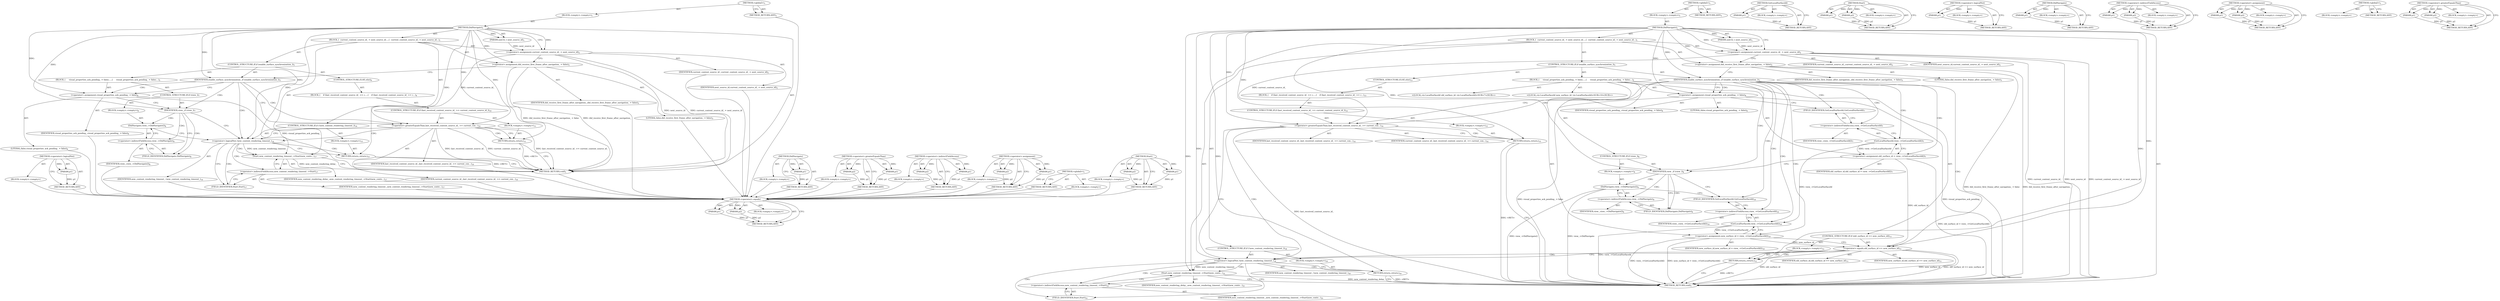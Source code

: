 digraph "Start" {
vulnerable_107 [label=<(METHOD,&lt;operator&gt;.equals)>];
vulnerable_108 [label=<(PARAM,p1)>];
vulnerable_109 [label=<(PARAM,p2)>];
vulnerable_110 [label=<(BLOCK,&lt;empty&gt;,&lt;empty&gt;)>];
vulnerable_111 [label=<(METHOD_RETURN,ANY)>];
vulnerable_6 [label=<(METHOD,&lt;global&gt;)<SUB>1</SUB>>];
vulnerable_7 [label=<(BLOCK,&lt;empty&gt;,&lt;empty&gt;)<SUB>1</SUB>>];
vulnerable_8 [label=<(METHOD,DidNavigate)<SUB>1</SUB>>];
vulnerable_9 [label=<(PARAM,uint32_t next_source_id)<SUB>1</SUB>>];
vulnerable_10 [label=<(BLOCK,{
  current_content_source_id_ = next_source_id...,{
  current_content_source_id_ = next_source_id...)<SUB>1</SUB>>];
vulnerable_11 [label=<(&lt;operator&gt;.assignment,current_content_source_id_ = next_source_id)<SUB>2</SUB>>];
vulnerable_12 [label=<(IDENTIFIER,current_content_source_id_,current_content_source_id_ = next_source_id)<SUB>2</SUB>>];
vulnerable_13 [label=<(IDENTIFIER,next_source_id,current_content_source_id_ = next_source_id)<SUB>2</SUB>>];
vulnerable_14 [label=<(&lt;operator&gt;.assignment,did_receive_first_frame_after_navigation_ = false)<SUB>3</SUB>>];
vulnerable_15 [label=<(IDENTIFIER,did_receive_first_frame_after_navigation_,did_receive_first_frame_after_navigation_ = false)<SUB>3</SUB>>];
vulnerable_16 [label=<(LITERAL,false,did_receive_first_frame_after_navigation_ = false)<SUB>3</SUB>>];
vulnerable_17 [label=<(CONTROL_STRUCTURE,IF,if (enable_surface_synchronization_))<SUB>5</SUB>>];
vulnerable_18 [label=<(IDENTIFIER,enable_surface_synchronization_,if (enable_surface_synchronization_))<SUB>5</SUB>>];
vulnerable_19 [label=<(BLOCK,{
     visual_properties_ack_pending_ = false;
...,{
     visual_properties_ack_pending_ = false;
...)<SUB>5</SUB>>];
vulnerable_20 [label=<(&lt;operator&gt;.assignment,visual_properties_ack_pending_ = false)<SUB>6</SUB>>];
vulnerable_21 [label=<(IDENTIFIER,visual_properties_ack_pending_,visual_properties_ack_pending_ = false)<SUB>6</SUB>>];
vulnerable_22 [label=<(LITERAL,false,visual_properties_ack_pending_ = false)<SUB>6</SUB>>];
vulnerable_23 [label="<(LOCAL,viz.LocalSurfaceId old_surface_id: viz.LocalSurfaceId)<SUB>7</SUB>>"];
vulnerable_24 [label=<(&lt;operator&gt;.assignment,old_surface_id = view_-&gt;GetLocalSurfaceId())<SUB>7</SUB>>];
vulnerable_25 [label=<(IDENTIFIER,old_surface_id,old_surface_id = view_-&gt;GetLocalSurfaceId())<SUB>7</SUB>>];
vulnerable_26 [label=<(GetLocalSurfaceId,view_-&gt;GetLocalSurfaceId())<SUB>7</SUB>>];
vulnerable_27 [label=<(&lt;operator&gt;.indirectFieldAccess,view_-&gt;GetLocalSurfaceId)<SUB>7</SUB>>];
vulnerable_28 [label=<(IDENTIFIER,view_,view_-&gt;GetLocalSurfaceId())<SUB>7</SUB>>];
vulnerable_29 [label=<(FIELD_IDENTIFIER,GetLocalSurfaceId,GetLocalSurfaceId)<SUB>7</SUB>>];
vulnerable_30 [label=<(CONTROL_STRUCTURE,IF,if (view_))<SUB>8</SUB>>];
vulnerable_31 [label=<(IDENTIFIER,view_,if (view_))<SUB>8</SUB>>];
vulnerable_32 [label=<(BLOCK,&lt;empty&gt;,&lt;empty&gt;)<SUB>9</SUB>>];
vulnerable_33 [label=<(DidNavigate,view_-&gt;DidNavigate())<SUB>9</SUB>>];
vulnerable_34 [label=<(&lt;operator&gt;.indirectFieldAccess,view_-&gt;DidNavigate)<SUB>9</SUB>>];
vulnerable_35 [label=<(IDENTIFIER,view_,view_-&gt;DidNavigate())<SUB>9</SUB>>];
vulnerable_36 [label=<(FIELD_IDENTIFIER,DidNavigate,DidNavigate)<SUB>9</SUB>>];
vulnerable_37 [label="<(LOCAL,viz.LocalSurfaceId new_surface_id: viz.LocalSurfaceId)<SUB>10</SUB>>"];
vulnerable_38 [label=<(&lt;operator&gt;.assignment,new_surface_id = view_-&gt;GetLocalSurfaceId())<SUB>10</SUB>>];
vulnerable_39 [label=<(IDENTIFIER,new_surface_id,new_surface_id = view_-&gt;GetLocalSurfaceId())<SUB>10</SUB>>];
vulnerable_40 [label=<(GetLocalSurfaceId,view_-&gt;GetLocalSurfaceId())<SUB>10</SUB>>];
vulnerable_41 [label=<(&lt;operator&gt;.indirectFieldAccess,view_-&gt;GetLocalSurfaceId)<SUB>10</SUB>>];
vulnerable_42 [label=<(IDENTIFIER,view_,view_-&gt;GetLocalSurfaceId())<SUB>10</SUB>>];
vulnerable_43 [label=<(FIELD_IDENTIFIER,GetLocalSurfaceId,GetLocalSurfaceId)<SUB>10</SUB>>];
vulnerable_44 [label=<(CONTROL_STRUCTURE,IF,if (old_surface_id == new_surface_id))<SUB>11</SUB>>];
vulnerable_45 [label=<(&lt;operator&gt;.equals,old_surface_id == new_surface_id)<SUB>11</SUB>>];
vulnerable_46 [label=<(IDENTIFIER,old_surface_id,old_surface_id == new_surface_id)<SUB>11</SUB>>];
vulnerable_47 [label=<(IDENTIFIER,new_surface_id,old_surface_id == new_surface_id)<SUB>11</SUB>>];
vulnerable_48 [label=<(BLOCK,&lt;empty&gt;,&lt;empty&gt;)<SUB>12</SUB>>];
vulnerable_49 [label=<(RETURN,return;,return;)<SUB>12</SUB>>];
vulnerable_50 [label=<(CONTROL_STRUCTURE,ELSE,else)<SUB>13</SUB>>];
vulnerable_51 [label=<(BLOCK,{
    if (last_received_content_source_id_ &gt;= c...,{
    if (last_received_content_source_id_ &gt;= c...)<SUB>13</SUB>>];
vulnerable_52 [label=<(CONTROL_STRUCTURE,IF,if (last_received_content_source_id_ &gt;= current_content_source_id_))<SUB>14</SUB>>];
vulnerable_53 [label=<(&lt;operator&gt;.greaterEqualsThan,last_received_content_source_id_ &gt;= current_con...)<SUB>14</SUB>>];
vulnerable_54 [label=<(IDENTIFIER,last_received_content_source_id_,last_received_content_source_id_ &gt;= current_con...)<SUB>14</SUB>>];
vulnerable_55 [label=<(IDENTIFIER,current_content_source_id_,last_received_content_source_id_ &gt;= current_con...)<SUB>14</SUB>>];
vulnerable_56 [label=<(BLOCK,&lt;empty&gt;,&lt;empty&gt;)<SUB>15</SUB>>];
vulnerable_57 [label=<(RETURN,return;,return;)<SUB>15</SUB>>];
vulnerable_58 [label=<(CONTROL_STRUCTURE,IF,if (!new_content_rendering_timeout_))<SUB>18</SUB>>];
vulnerable_59 [label=<(&lt;operator&gt;.logicalNot,!new_content_rendering_timeout_)<SUB>18</SUB>>];
vulnerable_60 [label=<(IDENTIFIER,new_content_rendering_timeout_,!new_content_rendering_timeout_)<SUB>18</SUB>>];
vulnerable_61 [label=<(BLOCK,&lt;empty&gt;,&lt;empty&gt;)<SUB>19</SUB>>];
vulnerable_62 [label=<(RETURN,return;,return;)<SUB>19</SUB>>];
vulnerable_63 [label=<(Start,new_content_rendering_timeout_-&gt;Start(new_conte...)<SUB>21</SUB>>];
vulnerable_64 [label=<(&lt;operator&gt;.indirectFieldAccess,new_content_rendering_timeout_-&gt;Start)<SUB>21</SUB>>];
vulnerable_65 [label=<(IDENTIFIER,new_content_rendering_timeout_,new_content_rendering_timeout_-&gt;Start(new_conte...)<SUB>21</SUB>>];
vulnerable_66 [label=<(FIELD_IDENTIFIER,Start,Start)<SUB>21</SUB>>];
vulnerable_67 [label=<(IDENTIFIER,new_content_rendering_delay_,new_content_rendering_timeout_-&gt;Start(new_conte...)<SUB>21</SUB>>];
vulnerable_68 [label=<(METHOD_RETURN,void)<SUB>1</SUB>>];
vulnerable_70 [label=<(METHOD_RETURN,ANY)<SUB>1</SUB>>];
vulnerable_94 [label=<(METHOD,GetLocalSurfaceId)>];
vulnerable_95 [label=<(PARAM,p1)>];
vulnerable_96 [label=<(BLOCK,&lt;empty&gt;,&lt;empty&gt;)>];
vulnerable_97 [label=<(METHOD_RETURN,ANY)>];
vulnerable_121 [label=<(METHOD,Start)>];
vulnerable_122 [label=<(PARAM,p1)>];
vulnerable_123 [label=<(PARAM,p2)>];
vulnerable_124 [label=<(BLOCK,&lt;empty&gt;,&lt;empty&gt;)>];
vulnerable_125 [label=<(METHOD_RETURN,ANY)>];
vulnerable_117 [label=<(METHOD,&lt;operator&gt;.logicalNot)>];
vulnerable_118 [label=<(PARAM,p1)>];
vulnerable_119 [label=<(BLOCK,&lt;empty&gt;,&lt;empty&gt;)>];
vulnerable_120 [label=<(METHOD_RETURN,ANY)>];
vulnerable_103 [label=<(METHOD,DidNavigate)>];
vulnerable_104 [label=<(PARAM,p1)>];
vulnerable_105 [label=<(BLOCK,&lt;empty&gt;,&lt;empty&gt;)>];
vulnerable_106 [label=<(METHOD_RETURN,ANY)>];
vulnerable_98 [label=<(METHOD,&lt;operator&gt;.indirectFieldAccess)>];
vulnerable_99 [label=<(PARAM,p1)>];
vulnerable_100 [label=<(PARAM,p2)>];
vulnerable_101 [label=<(BLOCK,&lt;empty&gt;,&lt;empty&gt;)>];
vulnerable_102 [label=<(METHOD_RETURN,ANY)>];
vulnerable_89 [label=<(METHOD,&lt;operator&gt;.assignment)>];
vulnerable_90 [label=<(PARAM,p1)>];
vulnerable_91 [label=<(PARAM,p2)>];
vulnerable_92 [label=<(BLOCK,&lt;empty&gt;,&lt;empty&gt;)>];
vulnerable_93 [label=<(METHOD_RETURN,ANY)>];
vulnerable_83 [label=<(METHOD,&lt;global&gt;)<SUB>1</SUB>>];
vulnerable_84 [label=<(BLOCK,&lt;empty&gt;,&lt;empty&gt;)>];
vulnerable_85 [label=<(METHOD_RETURN,ANY)>];
vulnerable_112 [label=<(METHOD,&lt;operator&gt;.greaterEqualsThan)>];
vulnerable_113 [label=<(PARAM,p1)>];
vulnerable_114 [label=<(PARAM,p2)>];
vulnerable_115 [label=<(BLOCK,&lt;empty&gt;,&lt;empty&gt;)>];
vulnerable_116 [label=<(METHOD_RETURN,ANY)>];
fixed_86 [label=<(METHOD,&lt;operator&gt;.logicalNot)>];
fixed_87 [label=<(PARAM,p1)>];
fixed_88 [label=<(BLOCK,&lt;empty&gt;,&lt;empty&gt;)>];
fixed_89 [label=<(METHOD_RETURN,ANY)>];
fixed_6 [label=<(METHOD,&lt;global&gt;)<SUB>1</SUB>>];
fixed_7 [label=<(BLOCK,&lt;empty&gt;,&lt;empty&gt;)<SUB>1</SUB>>];
fixed_8 [label=<(METHOD,DidNavigate)<SUB>1</SUB>>];
fixed_9 [label=<(PARAM,uint32_t next_source_id)<SUB>1</SUB>>];
fixed_10 [label=<(BLOCK,{
  current_content_source_id_ = next_source_id...,{
  current_content_source_id_ = next_source_id...)<SUB>1</SUB>>];
fixed_11 [label=<(&lt;operator&gt;.assignment,current_content_source_id_ = next_source_id)<SUB>2</SUB>>];
fixed_12 [label=<(IDENTIFIER,current_content_source_id_,current_content_source_id_ = next_source_id)<SUB>2</SUB>>];
fixed_13 [label=<(IDENTIFIER,next_source_id,current_content_source_id_ = next_source_id)<SUB>2</SUB>>];
fixed_14 [label=<(&lt;operator&gt;.assignment,did_receive_first_frame_after_navigation_ = false)<SUB>3</SUB>>];
fixed_15 [label=<(IDENTIFIER,did_receive_first_frame_after_navigation_,did_receive_first_frame_after_navigation_ = false)<SUB>3</SUB>>];
fixed_16 [label=<(LITERAL,false,did_receive_first_frame_after_navigation_ = false)<SUB>3</SUB>>];
fixed_17 [label=<(CONTROL_STRUCTURE,IF,if (enable_surface_synchronization_))<SUB>5</SUB>>];
fixed_18 [label=<(IDENTIFIER,enable_surface_synchronization_,if (enable_surface_synchronization_))<SUB>5</SUB>>];
fixed_19 [label=<(BLOCK,{
     visual_properties_ack_pending_ = false;
...,{
     visual_properties_ack_pending_ = false;
...)<SUB>5</SUB>>];
fixed_20 [label=<(&lt;operator&gt;.assignment,visual_properties_ack_pending_ = false)<SUB>6</SUB>>];
fixed_21 [label=<(IDENTIFIER,visual_properties_ack_pending_,visual_properties_ack_pending_ = false)<SUB>6</SUB>>];
fixed_22 [label=<(LITERAL,false,visual_properties_ack_pending_ = false)<SUB>6</SUB>>];
fixed_23 [label=<(CONTROL_STRUCTURE,IF,if (view_))<SUB>7</SUB>>];
fixed_24 [label=<(IDENTIFIER,view_,if (view_))<SUB>7</SUB>>];
fixed_25 [label=<(BLOCK,&lt;empty&gt;,&lt;empty&gt;)<SUB>8</SUB>>];
fixed_26 [label=<(DidNavigate,view_-&gt;DidNavigate())<SUB>8</SUB>>];
fixed_27 [label=<(&lt;operator&gt;.indirectFieldAccess,view_-&gt;DidNavigate)<SUB>8</SUB>>];
fixed_28 [label=<(IDENTIFIER,view_,view_-&gt;DidNavigate())<SUB>8</SUB>>];
fixed_29 [label=<(FIELD_IDENTIFIER,DidNavigate,DidNavigate)<SUB>8</SUB>>];
fixed_30 [label=<(CONTROL_STRUCTURE,ELSE,else)<SUB>9</SUB>>];
fixed_31 [label=<(BLOCK,{
    if (last_received_content_source_id_ &gt;= c...,{
    if (last_received_content_source_id_ &gt;= c...)<SUB>9</SUB>>];
fixed_32 [label=<(CONTROL_STRUCTURE,IF,if (last_received_content_source_id_ &gt;= current_content_source_id_))<SUB>10</SUB>>];
fixed_33 [label=<(&lt;operator&gt;.greaterEqualsThan,last_received_content_source_id_ &gt;= current_con...)<SUB>10</SUB>>];
fixed_34 [label=<(IDENTIFIER,last_received_content_source_id_,last_received_content_source_id_ &gt;= current_con...)<SUB>10</SUB>>];
fixed_35 [label=<(IDENTIFIER,current_content_source_id_,last_received_content_source_id_ &gt;= current_con...)<SUB>10</SUB>>];
fixed_36 [label=<(BLOCK,&lt;empty&gt;,&lt;empty&gt;)<SUB>11</SUB>>];
fixed_37 [label=<(RETURN,return;,return;)<SUB>11</SUB>>];
fixed_38 [label=<(CONTROL_STRUCTURE,IF,if (!new_content_rendering_timeout_))<SUB>14</SUB>>];
fixed_39 [label=<(&lt;operator&gt;.logicalNot,!new_content_rendering_timeout_)<SUB>14</SUB>>];
fixed_40 [label=<(IDENTIFIER,new_content_rendering_timeout_,!new_content_rendering_timeout_)<SUB>14</SUB>>];
fixed_41 [label=<(BLOCK,&lt;empty&gt;,&lt;empty&gt;)<SUB>15</SUB>>];
fixed_42 [label=<(RETURN,return;,return;)<SUB>15</SUB>>];
fixed_43 [label=<(Start,new_content_rendering_timeout_-&gt;Start(new_conte...)<SUB>17</SUB>>];
fixed_44 [label=<(&lt;operator&gt;.indirectFieldAccess,new_content_rendering_timeout_-&gt;Start)<SUB>17</SUB>>];
fixed_45 [label=<(IDENTIFIER,new_content_rendering_timeout_,new_content_rendering_timeout_-&gt;Start(new_conte...)<SUB>17</SUB>>];
fixed_46 [label=<(FIELD_IDENTIFIER,Start,Start)<SUB>17</SUB>>];
fixed_47 [label=<(IDENTIFIER,new_content_rendering_delay_,new_content_rendering_timeout_-&gt;Start(new_conte...)<SUB>17</SUB>>];
fixed_48 [label=<(METHOD_RETURN,void)<SUB>1</SUB>>];
fixed_50 [label=<(METHOD_RETURN,ANY)<SUB>1</SUB>>];
fixed_72 [label=<(METHOD,DidNavigate)>];
fixed_73 [label=<(PARAM,p1)>];
fixed_74 [label=<(BLOCK,&lt;empty&gt;,&lt;empty&gt;)>];
fixed_75 [label=<(METHOD_RETURN,ANY)>];
fixed_81 [label=<(METHOD,&lt;operator&gt;.greaterEqualsThan)>];
fixed_82 [label=<(PARAM,p1)>];
fixed_83 [label=<(PARAM,p2)>];
fixed_84 [label=<(BLOCK,&lt;empty&gt;,&lt;empty&gt;)>];
fixed_85 [label=<(METHOD_RETURN,ANY)>];
fixed_76 [label=<(METHOD,&lt;operator&gt;.indirectFieldAccess)>];
fixed_77 [label=<(PARAM,p1)>];
fixed_78 [label=<(PARAM,p2)>];
fixed_79 [label=<(BLOCK,&lt;empty&gt;,&lt;empty&gt;)>];
fixed_80 [label=<(METHOD_RETURN,ANY)>];
fixed_67 [label=<(METHOD,&lt;operator&gt;.assignment)>];
fixed_68 [label=<(PARAM,p1)>];
fixed_69 [label=<(PARAM,p2)>];
fixed_70 [label=<(BLOCK,&lt;empty&gt;,&lt;empty&gt;)>];
fixed_71 [label=<(METHOD_RETURN,ANY)>];
fixed_61 [label=<(METHOD,&lt;global&gt;)<SUB>1</SUB>>];
fixed_62 [label=<(BLOCK,&lt;empty&gt;,&lt;empty&gt;)>];
fixed_63 [label=<(METHOD_RETURN,ANY)>];
fixed_90 [label=<(METHOD,Start)>];
fixed_91 [label=<(PARAM,p1)>];
fixed_92 [label=<(PARAM,p2)>];
fixed_93 [label=<(BLOCK,&lt;empty&gt;,&lt;empty&gt;)>];
fixed_94 [label=<(METHOD_RETURN,ANY)>];
vulnerable_107 -> vulnerable_108  [key=0, label="AST: "];
vulnerable_107 -> vulnerable_108  [key=1, label="DDG: "];
vulnerable_107 -> vulnerable_110  [key=0, label="AST: "];
vulnerable_107 -> vulnerable_109  [key=0, label="AST: "];
vulnerable_107 -> vulnerable_109  [key=1, label="DDG: "];
vulnerable_107 -> vulnerable_111  [key=0, label="AST: "];
vulnerable_107 -> vulnerable_111  [key=1, label="CFG: "];
vulnerable_108 -> vulnerable_111  [key=0, label="DDG: p1"];
vulnerable_109 -> vulnerable_111  [key=0, label="DDG: p2"];
vulnerable_6 -> vulnerable_7  [key=0, label="AST: "];
vulnerable_6 -> vulnerable_70  [key=0, label="AST: "];
vulnerable_6 -> vulnerable_70  [key=1, label="CFG: "];
vulnerable_7 -> vulnerable_8  [key=0, label="AST: "];
vulnerable_8 -> vulnerable_9  [key=0, label="AST: "];
vulnerable_8 -> vulnerable_9  [key=1, label="DDG: "];
vulnerable_8 -> vulnerable_10  [key=0, label="AST: "];
vulnerable_8 -> vulnerable_68  [key=0, label="AST: "];
vulnerable_8 -> vulnerable_11  [key=0, label="CFG: "];
vulnerable_8 -> vulnerable_11  [key=1, label="DDG: "];
vulnerable_8 -> vulnerable_14  [key=0, label="DDG: "];
vulnerable_8 -> vulnerable_18  [key=0, label="DDG: "];
vulnerable_8 -> vulnerable_63  [key=0, label="DDG: "];
vulnerable_8 -> vulnerable_20  [key=0, label="DDG: "];
vulnerable_8 -> vulnerable_59  [key=0, label="DDG: "];
vulnerable_8 -> vulnerable_62  [key=0, label="DDG: "];
vulnerable_8 -> vulnerable_31  [key=0, label="DDG: "];
vulnerable_8 -> vulnerable_45  [key=0, label="DDG: "];
vulnerable_8 -> vulnerable_49  [key=0, label="DDG: "];
vulnerable_8 -> vulnerable_53  [key=0, label="DDG: "];
vulnerable_8 -> vulnerable_57  [key=0, label="DDG: "];
vulnerable_9 -> vulnerable_11  [key=0, label="DDG: next_source_id"];
vulnerable_10 -> vulnerable_11  [key=0, label="AST: "];
vulnerable_10 -> vulnerable_14  [key=0, label="AST: "];
vulnerable_10 -> vulnerable_17  [key=0, label="AST: "];
vulnerable_10 -> vulnerable_58  [key=0, label="AST: "];
vulnerable_10 -> vulnerable_63  [key=0, label="AST: "];
vulnerable_11 -> vulnerable_12  [key=0, label="AST: "];
vulnerable_11 -> vulnerable_13  [key=0, label="AST: "];
vulnerable_11 -> vulnerable_14  [key=0, label="CFG: "];
vulnerable_11 -> vulnerable_68  [key=0, label="DDG: current_content_source_id_"];
vulnerable_11 -> vulnerable_68  [key=1, label="DDG: next_source_id"];
vulnerable_11 -> vulnerable_68  [key=2, label="DDG: current_content_source_id_ = next_source_id"];
vulnerable_11 -> vulnerable_53  [key=0, label="DDG: current_content_source_id_"];
vulnerable_14 -> vulnerable_15  [key=0, label="AST: "];
vulnerable_14 -> vulnerable_16  [key=0, label="AST: "];
vulnerable_14 -> vulnerable_18  [key=0, label="CFG: "];
vulnerable_14 -> vulnerable_68  [key=0, label="DDG: did_receive_first_frame_after_navigation_ = false"];
vulnerable_14 -> vulnerable_68  [key=1, label="DDG: did_receive_first_frame_after_navigation_"];
vulnerable_17 -> vulnerable_18  [key=0, label="AST: "];
vulnerable_17 -> vulnerable_19  [key=0, label="AST: "];
vulnerable_17 -> vulnerable_50  [key=0, label="AST: "];
vulnerable_18 -> vulnerable_20  [key=0, label="CFG: "];
vulnerable_18 -> vulnerable_20  [key=1, label="CDG: "];
vulnerable_18 -> vulnerable_53  [key=0, label="CFG: "];
vulnerable_18 -> vulnerable_53  [key=1, label="CDG: "];
vulnerable_18 -> vulnerable_24  [key=0, label="CDG: "];
vulnerable_18 -> vulnerable_26  [key=0, label="CDG: "];
vulnerable_18 -> vulnerable_38  [key=0, label="CDG: "];
vulnerable_18 -> vulnerable_41  [key=0, label="CDG: "];
vulnerable_18 -> vulnerable_45  [key=0, label="CDG: "];
vulnerable_18 -> vulnerable_27  [key=0, label="CDG: "];
vulnerable_18 -> vulnerable_40  [key=0, label="CDG: "];
vulnerable_18 -> vulnerable_29  [key=0, label="CDG: "];
vulnerable_18 -> vulnerable_31  [key=0, label="CDG: "];
vulnerable_18 -> vulnerable_43  [key=0, label="CDG: "];
vulnerable_19 -> vulnerable_20  [key=0, label="AST: "];
vulnerable_19 -> vulnerable_23  [key=0, label="AST: "];
vulnerable_19 -> vulnerable_24  [key=0, label="AST: "];
vulnerable_19 -> vulnerable_30  [key=0, label="AST: "];
vulnerable_19 -> vulnerable_37  [key=0, label="AST: "];
vulnerable_19 -> vulnerable_38  [key=0, label="AST: "];
vulnerable_19 -> vulnerable_44  [key=0, label="AST: "];
vulnerable_20 -> vulnerable_21  [key=0, label="AST: "];
vulnerable_20 -> vulnerable_22  [key=0, label="AST: "];
vulnerable_20 -> vulnerable_29  [key=0, label="CFG: "];
vulnerable_20 -> vulnerable_68  [key=0, label="DDG: visual_properties_ack_pending_ = false"];
vulnerable_20 -> vulnerable_68  [key=1, label="DDG: visual_properties_ack_pending_"];
vulnerable_24 -> vulnerable_25  [key=0, label="AST: "];
vulnerable_24 -> vulnerable_26  [key=0, label="AST: "];
vulnerable_24 -> vulnerable_31  [key=0, label="CFG: "];
vulnerable_24 -> vulnerable_68  [key=0, label="DDG: old_surface_id = view_-&gt;GetLocalSurfaceId()"];
vulnerable_24 -> vulnerable_45  [key=0, label="DDG: old_surface_id"];
vulnerable_26 -> vulnerable_27  [key=0, label="AST: "];
vulnerable_26 -> vulnerable_24  [key=0, label="CFG: "];
vulnerable_26 -> vulnerable_24  [key=1, label="DDG: view_-&gt;GetLocalSurfaceId"];
vulnerable_26 -> vulnerable_40  [key=0, label="DDG: view_-&gt;GetLocalSurfaceId"];
vulnerable_27 -> vulnerable_28  [key=0, label="AST: "];
vulnerable_27 -> vulnerable_29  [key=0, label="AST: "];
vulnerable_27 -> vulnerable_26  [key=0, label="CFG: "];
vulnerable_29 -> vulnerable_27  [key=0, label="CFG: "];
vulnerable_30 -> vulnerable_31  [key=0, label="AST: "];
vulnerable_30 -> vulnerable_32  [key=0, label="AST: "];
vulnerable_31 -> vulnerable_36  [key=0, label="CFG: "];
vulnerable_31 -> vulnerable_36  [key=1, label="CDG: "];
vulnerable_31 -> vulnerable_43  [key=0, label="CFG: "];
vulnerable_31 -> vulnerable_34  [key=0, label="CDG: "];
vulnerable_31 -> vulnerable_33  [key=0, label="CDG: "];
vulnerable_32 -> vulnerable_33  [key=0, label="AST: "];
vulnerable_33 -> vulnerable_34  [key=0, label="AST: "];
vulnerable_33 -> vulnerable_43  [key=0, label="CFG: "];
vulnerable_33 -> vulnerable_68  [key=0, label="DDG: view_-&gt;DidNavigate"];
vulnerable_33 -> vulnerable_68  [key=1, label="DDG: view_-&gt;DidNavigate()"];
vulnerable_34 -> vulnerable_35  [key=0, label="AST: "];
vulnerable_34 -> vulnerable_36  [key=0, label="AST: "];
vulnerable_34 -> vulnerable_33  [key=0, label="CFG: "];
vulnerable_36 -> vulnerable_34  [key=0, label="CFG: "];
vulnerable_38 -> vulnerable_39  [key=0, label="AST: "];
vulnerable_38 -> vulnerable_40  [key=0, label="AST: "];
vulnerable_38 -> vulnerable_45  [key=0, label="CFG: "];
vulnerable_38 -> vulnerable_45  [key=1, label="DDG: new_surface_id"];
vulnerable_38 -> vulnerable_68  [key=0, label="DDG: view_-&gt;GetLocalSurfaceId()"];
vulnerable_38 -> vulnerable_68  [key=1, label="DDG: new_surface_id = view_-&gt;GetLocalSurfaceId()"];
vulnerable_40 -> vulnerable_41  [key=0, label="AST: "];
vulnerable_40 -> vulnerable_38  [key=0, label="CFG: "];
vulnerable_40 -> vulnerable_38  [key=1, label="DDG: view_-&gt;GetLocalSurfaceId"];
vulnerable_40 -> vulnerable_68  [key=0, label="DDG: view_-&gt;GetLocalSurfaceId"];
vulnerable_41 -> vulnerable_42  [key=0, label="AST: "];
vulnerable_41 -> vulnerable_43  [key=0, label="AST: "];
vulnerable_41 -> vulnerable_40  [key=0, label="CFG: "];
vulnerable_43 -> vulnerable_41  [key=0, label="CFG: "];
vulnerable_44 -> vulnerable_45  [key=0, label="AST: "];
vulnerable_44 -> vulnerable_48  [key=0, label="AST: "];
vulnerable_45 -> vulnerable_46  [key=0, label="AST: "];
vulnerable_45 -> vulnerable_47  [key=0, label="AST: "];
vulnerable_45 -> vulnerable_49  [key=0, label="CFG: "];
vulnerable_45 -> vulnerable_49  [key=1, label="CDG: "];
vulnerable_45 -> vulnerable_59  [key=0, label="CFG: "];
vulnerable_45 -> vulnerable_59  [key=1, label="CDG: "];
vulnerable_45 -> vulnerable_68  [key=0, label="DDG: old_surface_id"];
vulnerable_45 -> vulnerable_68  [key=1, label="DDG: new_surface_id"];
vulnerable_45 -> vulnerable_68  [key=2, label="DDG: old_surface_id == new_surface_id"];
vulnerable_48 -> vulnerable_49  [key=0, label="AST: "];
vulnerable_49 -> vulnerable_68  [key=0, label="CFG: "];
vulnerable_49 -> vulnerable_68  [key=1, label="DDG: &lt;RET&gt;"];
vulnerable_50 -> vulnerable_51  [key=0, label="AST: "];
vulnerable_51 -> vulnerable_52  [key=0, label="AST: "];
vulnerable_52 -> vulnerable_53  [key=0, label="AST: "];
vulnerable_52 -> vulnerable_56  [key=0, label="AST: "];
vulnerable_53 -> vulnerable_54  [key=0, label="AST: "];
vulnerable_53 -> vulnerable_55  [key=0, label="AST: "];
vulnerable_53 -> vulnerable_57  [key=0, label="CFG: "];
vulnerable_53 -> vulnerable_57  [key=1, label="CDG: "];
vulnerable_53 -> vulnerable_59  [key=0, label="CFG: "];
vulnerable_53 -> vulnerable_59  [key=1, label="CDG: "];
vulnerable_53 -> vulnerable_68  [key=0, label="DDG: last_received_content_source_id_"];
vulnerable_56 -> vulnerable_57  [key=0, label="AST: "];
vulnerable_57 -> vulnerable_68  [key=0, label="CFG: "];
vulnerable_57 -> vulnerable_68  [key=1, label="DDG: &lt;RET&gt;"];
vulnerable_58 -> vulnerable_59  [key=0, label="AST: "];
vulnerable_58 -> vulnerable_61  [key=0, label="AST: "];
vulnerable_59 -> vulnerable_60  [key=0, label="AST: "];
vulnerable_59 -> vulnerable_62  [key=0, label="CFG: "];
vulnerable_59 -> vulnerable_62  [key=1, label="CDG: "];
vulnerable_59 -> vulnerable_66  [key=0, label="CFG: "];
vulnerable_59 -> vulnerable_66  [key=1, label="CDG: "];
vulnerable_59 -> vulnerable_63  [key=0, label="DDG: new_content_rendering_timeout_"];
vulnerable_59 -> vulnerable_63  [key=1, label="CDG: "];
vulnerable_59 -> vulnerable_64  [key=0, label="CDG: "];
vulnerable_61 -> vulnerable_62  [key=0, label="AST: "];
vulnerable_62 -> vulnerable_68  [key=0, label="CFG: "];
vulnerable_62 -> vulnerable_68  [key=1, label="DDG: &lt;RET&gt;"];
vulnerable_63 -> vulnerable_64  [key=0, label="AST: "];
vulnerable_63 -> vulnerable_67  [key=0, label="AST: "];
vulnerable_63 -> vulnerable_68  [key=0, label="CFG: "];
vulnerable_63 -> vulnerable_68  [key=1, label="DDG: new_content_rendering_delay_"];
vulnerable_64 -> vulnerable_65  [key=0, label="AST: "];
vulnerable_64 -> vulnerable_66  [key=0, label="AST: "];
vulnerable_64 -> vulnerable_63  [key=0, label="CFG: "];
vulnerable_66 -> vulnerable_64  [key=0, label="CFG: "];
vulnerable_94 -> vulnerable_95  [key=0, label="AST: "];
vulnerable_94 -> vulnerable_95  [key=1, label="DDG: "];
vulnerable_94 -> vulnerable_96  [key=0, label="AST: "];
vulnerable_94 -> vulnerable_97  [key=0, label="AST: "];
vulnerable_94 -> vulnerable_97  [key=1, label="CFG: "];
vulnerable_95 -> vulnerable_97  [key=0, label="DDG: p1"];
vulnerable_121 -> vulnerable_122  [key=0, label="AST: "];
vulnerable_121 -> vulnerable_122  [key=1, label="DDG: "];
vulnerable_121 -> vulnerable_124  [key=0, label="AST: "];
vulnerable_121 -> vulnerable_123  [key=0, label="AST: "];
vulnerable_121 -> vulnerable_123  [key=1, label="DDG: "];
vulnerable_121 -> vulnerable_125  [key=0, label="AST: "];
vulnerable_121 -> vulnerable_125  [key=1, label="CFG: "];
vulnerable_122 -> vulnerable_125  [key=0, label="DDG: p1"];
vulnerable_123 -> vulnerable_125  [key=0, label="DDG: p2"];
vulnerable_117 -> vulnerable_118  [key=0, label="AST: "];
vulnerable_117 -> vulnerable_118  [key=1, label="DDG: "];
vulnerable_117 -> vulnerable_119  [key=0, label="AST: "];
vulnerable_117 -> vulnerable_120  [key=0, label="AST: "];
vulnerable_117 -> vulnerable_120  [key=1, label="CFG: "];
vulnerable_118 -> vulnerable_120  [key=0, label="DDG: p1"];
vulnerable_103 -> vulnerable_104  [key=0, label="AST: "];
vulnerable_103 -> vulnerable_104  [key=1, label="DDG: "];
vulnerable_103 -> vulnerable_105  [key=0, label="AST: "];
vulnerable_103 -> vulnerable_106  [key=0, label="AST: "];
vulnerable_103 -> vulnerable_106  [key=1, label="CFG: "];
vulnerable_104 -> vulnerable_106  [key=0, label="DDG: p1"];
vulnerable_98 -> vulnerable_99  [key=0, label="AST: "];
vulnerable_98 -> vulnerable_99  [key=1, label="DDG: "];
vulnerable_98 -> vulnerable_101  [key=0, label="AST: "];
vulnerable_98 -> vulnerable_100  [key=0, label="AST: "];
vulnerable_98 -> vulnerable_100  [key=1, label="DDG: "];
vulnerable_98 -> vulnerable_102  [key=0, label="AST: "];
vulnerable_98 -> vulnerable_102  [key=1, label="CFG: "];
vulnerable_99 -> vulnerable_102  [key=0, label="DDG: p1"];
vulnerable_100 -> vulnerable_102  [key=0, label="DDG: p2"];
vulnerable_89 -> vulnerable_90  [key=0, label="AST: "];
vulnerable_89 -> vulnerable_90  [key=1, label="DDG: "];
vulnerable_89 -> vulnerable_92  [key=0, label="AST: "];
vulnerable_89 -> vulnerable_91  [key=0, label="AST: "];
vulnerable_89 -> vulnerable_91  [key=1, label="DDG: "];
vulnerable_89 -> vulnerable_93  [key=0, label="AST: "];
vulnerable_89 -> vulnerable_93  [key=1, label="CFG: "];
vulnerable_90 -> vulnerable_93  [key=0, label="DDG: p1"];
vulnerable_91 -> vulnerable_93  [key=0, label="DDG: p2"];
vulnerable_83 -> vulnerable_84  [key=0, label="AST: "];
vulnerable_83 -> vulnerable_85  [key=0, label="AST: "];
vulnerable_83 -> vulnerable_85  [key=1, label="CFG: "];
vulnerable_112 -> vulnerable_113  [key=0, label="AST: "];
vulnerable_112 -> vulnerable_113  [key=1, label="DDG: "];
vulnerable_112 -> vulnerable_115  [key=0, label="AST: "];
vulnerable_112 -> vulnerable_114  [key=0, label="AST: "];
vulnerable_112 -> vulnerable_114  [key=1, label="DDG: "];
vulnerable_112 -> vulnerable_116  [key=0, label="AST: "];
vulnerable_112 -> vulnerable_116  [key=1, label="CFG: "];
vulnerable_113 -> vulnerable_116  [key=0, label="DDG: p1"];
vulnerable_114 -> vulnerable_116  [key=0, label="DDG: p2"];
fixed_86 -> fixed_87  [key=0, label="AST: "];
fixed_86 -> fixed_87  [key=1, label="DDG: "];
fixed_86 -> fixed_88  [key=0, label="AST: "];
fixed_86 -> fixed_89  [key=0, label="AST: "];
fixed_86 -> fixed_89  [key=1, label="CFG: "];
fixed_87 -> fixed_89  [key=0, label="DDG: p1"];
fixed_88 -> vulnerable_107  [key=0];
fixed_89 -> vulnerable_107  [key=0];
fixed_6 -> fixed_7  [key=0, label="AST: "];
fixed_6 -> fixed_50  [key=0, label="AST: "];
fixed_6 -> fixed_50  [key=1, label="CFG: "];
fixed_7 -> fixed_8  [key=0, label="AST: "];
fixed_8 -> fixed_9  [key=0, label="AST: "];
fixed_8 -> fixed_9  [key=1, label="DDG: "];
fixed_8 -> fixed_10  [key=0, label="AST: "];
fixed_8 -> fixed_48  [key=0, label="AST: "];
fixed_8 -> fixed_11  [key=0, label="CFG: "];
fixed_8 -> fixed_11  [key=1, label="DDG: "];
fixed_8 -> fixed_14  [key=0, label="DDG: "];
fixed_8 -> fixed_18  [key=0, label="DDG: "];
fixed_8 -> fixed_43  [key=0, label="DDG: "];
fixed_8 -> fixed_20  [key=0, label="DDG: "];
fixed_8 -> fixed_39  [key=0, label="DDG: "];
fixed_8 -> fixed_42  [key=0, label="DDG: "];
fixed_8 -> fixed_24  [key=0, label="DDG: "];
fixed_8 -> fixed_33  [key=0, label="DDG: "];
fixed_8 -> fixed_37  [key=0, label="DDG: "];
fixed_9 -> fixed_11  [key=0, label="DDG: next_source_id"];
fixed_10 -> fixed_11  [key=0, label="AST: "];
fixed_10 -> fixed_14  [key=0, label="AST: "];
fixed_10 -> fixed_17  [key=0, label="AST: "];
fixed_10 -> fixed_38  [key=0, label="AST: "];
fixed_10 -> fixed_43  [key=0, label="AST: "];
fixed_11 -> fixed_12  [key=0, label="AST: "];
fixed_11 -> fixed_13  [key=0, label="AST: "];
fixed_11 -> fixed_14  [key=0, label="CFG: "];
fixed_11 -> fixed_48  [key=0, label="DDG: next_source_id"];
fixed_11 -> fixed_48  [key=1, label="DDG: current_content_source_id_ = next_source_id"];
fixed_11 -> fixed_33  [key=0, label="DDG: current_content_source_id_"];
fixed_12 -> vulnerable_107  [key=0];
fixed_13 -> vulnerable_107  [key=0];
fixed_14 -> fixed_15  [key=0, label="AST: "];
fixed_14 -> fixed_16  [key=0, label="AST: "];
fixed_14 -> fixed_18  [key=0, label="CFG: "];
fixed_14 -> fixed_48  [key=0, label="DDG: did_receive_first_frame_after_navigation_ = false"];
fixed_14 -> fixed_48  [key=1, label="DDG: did_receive_first_frame_after_navigation_"];
fixed_15 -> vulnerable_107  [key=0];
fixed_16 -> vulnerable_107  [key=0];
fixed_17 -> fixed_18  [key=0, label="AST: "];
fixed_17 -> fixed_19  [key=0, label="AST: "];
fixed_17 -> fixed_30  [key=0, label="AST: "];
fixed_18 -> fixed_20  [key=0, label="CFG: "];
fixed_18 -> fixed_20  [key=1, label="CDG: "];
fixed_18 -> fixed_33  [key=0, label="CFG: "];
fixed_18 -> fixed_33  [key=1, label="CDG: "];
fixed_18 -> fixed_24  [key=0, label="CDG: "];
fixed_18 -> fixed_39  [key=0, label="CDG: "];
fixed_19 -> fixed_20  [key=0, label="AST: "];
fixed_19 -> fixed_23  [key=0, label="AST: "];
fixed_20 -> fixed_21  [key=0, label="AST: "];
fixed_20 -> fixed_22  [key=0, label="AST: "];
fixed_20 -> fixed_24  [key=0, label="CFG: "];
fixed_20 -> fixed_48  [key=0, label="DDG: visual_properties_ack_pending_"];
fixed_21 -> vulnerable_107  [key=0];
fixed_22 -> vulnerable_107  [key=0];
fixed_23 -> fixed_24  [key=0, label="AST: "];
fixed_23 -> fixed_25  [key=0, label="AST: "];
fixed_24 -> fixed_29  [key=0, label="CFG: "];
fixed_24 -> fixed_29  [key=1, label="CDG: "];
fixed_24 -> fixed_39  [key=0, label="CFG: "];
fixed_24 -> fixed_26  [key=0, label="CDG: "];
fixed_24 -> fixed_27  [key=0, label="CDG: "];
fixed_25 -> fixed_26  [key=0, label="AST: "];
fixed_26 -> fixed_27  [key=0, label="AST: "];
fixed_26 -> fixed_39  [key=0, label="CFG: "];
fixed_27 -> fixed_28  [key=0, label="AST: "];
fixed_27 -> fixed_29  [key=0, label="AST: "];
fixed_27 -> fixed_26  [key=0, label="CFG: "];
fixed_28 -> vulnerable_107  [key=0];
fixed_29 -> fixed_27  [key=0, label="CFG: "];
fixed_30 -> fixed_31  [key=0, label="AST: "];
fixed_31 -> fixed_32  [key=0, label="AST: "];
fixed_32 -> fixed_33  [key=0, label="AST: "];
fixed_32 -> fixed_36  [key=0, label="AST: "];
fixed_33 -> fixed_34  [key=0, label="AST: "];
fixed_33 -> fixed_35  [key=0, label="AST: "];
fixed_33 -> fixed_37  [key=0, label="CFG: "];
fixed_33 -> fixed_37  [key=1, label="CDG: "];
fixed_33 -> fixed_39  [key=0, label="CFG: "];
fixed_33 -> fixed_39  [key=1, label="CDG: "];
fixed_33 -> fixed_48  [key=0, label="DDG: current_content_source_id_"];
fixed_33 -> fixed_48  [key=1, label="DDG: last_received_content_source_id_ &gt;= current_content_source_id_"];
fixed_33 -> fixed_48  [key=2, label="DDG: last_received_content_source_id_"];
fixed_34 -> vulnerable_107  [key=0];
fixed_35 -> vulnerable_107  [key=0];
fixed_36 -> fixed_37  [key=0, label="AST: "];
fixed_37 -> fixed_48  [key=0, label="CFG: "];
fixed_37 -> fixed_48  [key=1, label="DDG: &lt;RET&gt;"];
fixed_38 -> fixed_39  [key=0, label="AST: "];
fixed_38 -> fixed_41  [key=0, label="AST: "];
fixed_39 -> fixed_40  [key=0, label="AST: "];
fixed_39 -> fixed_42  [key=0, label="CFG: "];
fixed_39 -> fixed_42  [key=1, label="CDG: "];
fixed_39 -> fixed_46  [key=0, label="CFG: "];
fixed_39 -> fixed_46  [key=1, label="CDG: "];
fixed_39 -> fixed_43  [key=0, label="DDG: new_content_rendering_timeout_"];
fixed_39 -> fixed_43  [key=1, label="CDG: "];
fixed_39 -> fixed_44  [key=0, label="CDG: "];
fixed_40 -> vulnerable_107  [key=0];
fixed_41 -> fixed_42  [key=0, label="AST: "];
fixed_42 -> fixed_48  [key=0, label="CFG: "];
fixed_42 -> fixed_48  [key=1, label="DDG: &lt;RET&gt;"];
fixed_43 -> fixed_44  [key=0, label="AST: "];
fixed_43 -> fixed_47  [key=0, label="AST: "];
fixed_43 -> fixed_48  [key=0, label="CFG: "];
fixed_43 -> fixed_48  [key=1, label="DDG: new_content_rendering_delay_"];
fixed_44 -> fixed_45  [key=0, label="AST: "];
fixed_44 -> fixed_46  [key=0, label="AST: "];
fixed_44 -> fixed_43  [key=0, label="CFG: "];
fixed_45 -> vulnerable_107  [key=0];
fixed_46 -> fixed_44  [key=0, label="CFG: "];
fixed_47 -> vulnerable_107  [key=0];
fixed_48 -> vulnerable_107  [key=0];
fixed_50 -> vulnerable_107  [key=0];
fixed_72 -> fixed_73  [key=0, label="AST: "];
fixed_72 -> fixed_73  [key=1, label="DDG: "];
fixed_72 -> fixed_74  [key=0, label="AST: "];
fixed_72 -> fixed_75  [key=0, label="AST: "];
fixed_72 -> fixed_75  [key=1, label="CFG: "];
fixed_73 -> fixed_75  [key=0, label="DDG: p1"];
fixed_74 -> vulnerable_107  [key=0];
fixed_75 -> vulnerable_107  [key=0];
fixed_81 -> fixed_82  [key=0, label="AST: "];
fixed_81 -> fixed_82  [key=1, label="DDG: "];
fixed_81 -> fixed_84  [key=0, label="AST: "];
fixed_81 -> fixed_83  [key=0, label="AST: "];
fixed_81 -> fixed_83  [key=1, label="DDG: "];
fixed_81 -> fixed_85  [key=0, label="AST: "];
fixed_81 -> fixed_85  [key=1, label="CFG: "];
fixed_82 -> fixed_85  [key=0, label="DDG: p1"];
fixed_83 -> fixed_85  [key=0, label="DDG: p2"];
fixed_84 -> vulnerable_107  [key=0];
fixed_85 -> vulnerable_107  [key=0];
fixed_76 -> fixed_77  [key=0, label="AST: "];
fixed_76 -> fixed_77  [key=1, label="DDG: "];
fixed_76 -> fixed_79  [key=0, label="AST: "];
fixed_76 -> fixed_78  [key=0, label="AST: "];
fixed_76 -> fixed_78  [key=1, label="DDG: "];
fixed_76 -> fixed_80  [key=0, label="AST: "];
fixed_76 -> fixed_80  [key=1, label="CFG: "];
fixed_77 -> fixed_80  [key=0, label="DDG: p1"];
fixed_78 -> fixed_80  [key=0, label="DDG: p2"];
fixed_79 -> vulnerable_107  [key=0];
fixed_80 -> vulnerable_107  [key=0];
fixed_67 -> fixed_68  [key=0, label="AST: "];
fixed_67 -> fixed_68  [key=1, label="DDG: "];
fixed_67 -> fixed_70  [key=0, label="AST: "];
fixed_67 -> fixed_69  [key=0, label="AST: "];
fixed_67 -> fixed_69  [key=1, label="DDG: "];
fixed_67 -> fixed_71  [key=0, label="AST: "];
fixed_67 -> fixed_71  [key=1, label="CFG: "];
fixed_68 -> fixed_71  [key=0, label="DDG: p1"];
fixed_69 -> fixed_71  [key=0, label="DDG: p2"];
fixed_70 -> vulnerable_107  [key=0];
fixed_71 -> vulnerable_107  [key=0];
fixed_61 -> fixed_62  [key=0, label="AST: "];
fixed_61 -> fixed_63  [key=0, label="AST: "];
fixed_61 -> fixed_63  [key=1, label="CFG: "];
fixed_62 -> vulnerable_107  [key=0];
fixed_63 -> vulnerable_107  [key=0];
fixed_90 -> fixed_91  [key=0, label="AST: "];
fixed_90 -> fixed_91  [key=1, label="DDG: "];
fixed_90 -> fixed_93  [key=0, label="AST: "];
fixed_90 -> fixed_92  [key=0, label="AST: "];
fixed_90 -> fixed_92  [key=1, label="DDG: "];
fixed_90 -> fixed_94  [key=0, label="AST: "];
fixed_90 -> fixed_94  [key=1, label="CFG: "];
fixed_91 -> fixed_94  [key=0, label="DDG: p1"];
fixed_92 -> fixed_94  [key=0, label="DDG: p2"];
fixed_93 -> vulnerable_107  [key=0];
fixed_94 -> vulnerable_107  [key=0];
}
